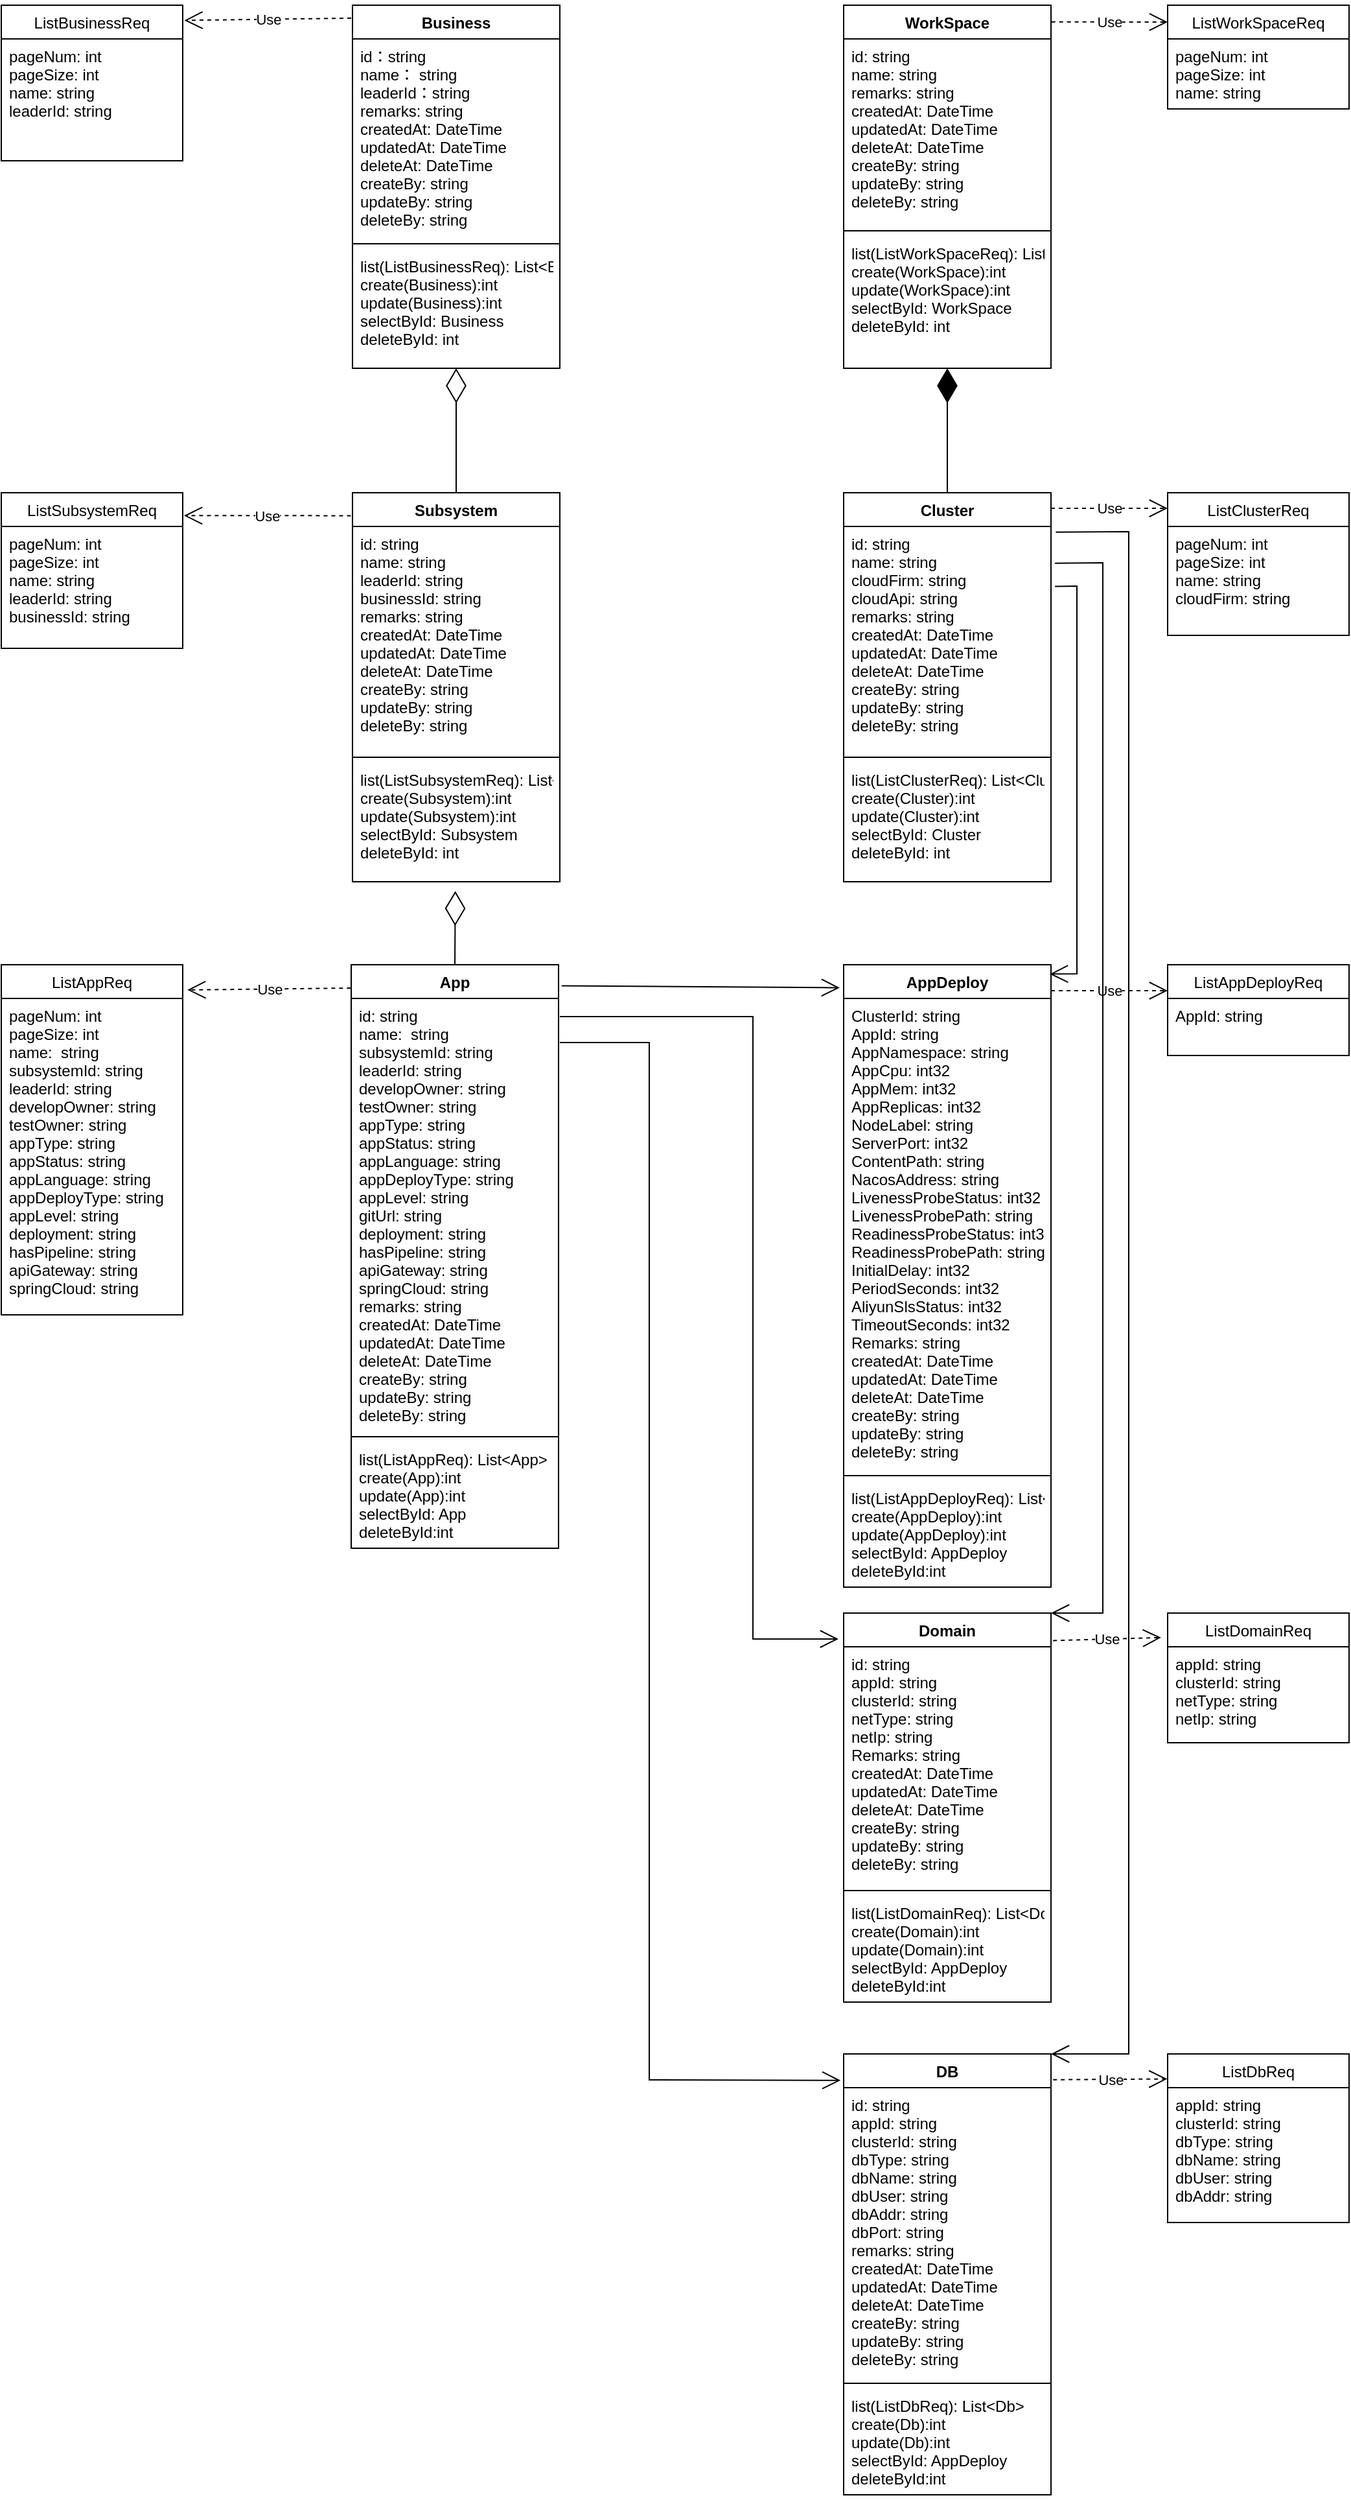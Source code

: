 <mxfile version="17.4.5" type="github">
  <diagram id="C5RBs43oDa-KdzZeNtuy" name="Page-1">
    <mxGraphModel dx="1787" dy="1677" grid="1" gridSize="10" guides="1" tooltips="1" connect="1" arrows="1" fold="1" page="1" pageScale="1" pageWidth="827" pageHeight="1169" math="0" shadow="0">
      <root>
        <mxCell id="WIyWlLk6GJQsqaUBKTNV-0" />
        <mxCell id="WIyWlLk6GJQsqaUBKTNV-1" parent="WIyWlLk6GJQsqaUBKTNV-0" />
        <mxCell id="HXfbgiixLHI54wE9NL25-12" value="Business" style="swimlane;fontStyle=1;align=center;verticalAlign=top;childLayout=stackLayout;horizontal=1;startSize=26;horizontalStack=0;resizeParent=1;resizeParentMax=0;resizeLast=0;collapsible=1;marginBottom=0;" vertex="1" parent="WIyWlLk6GJQsqaUBKTNV-1">
          <mxGeometry x="131" y="-40" width="160" height="280" as="geometry" />
        </mxCell>
        <mxCell id="HXfbgiixLHI54wE9NL25-13" value="id：string&#xa;name： string&#xa;leaderId：string&#xa;remarks: string&#xa;createdAt: DateTime&#xa;updatedAt: DateTime&#xa;deleteAt: DateTime&#xa;createBy: string&#xa;updateBy: string&#xa;deleteBy: string" style="text;strokeColor=none;fillColor=none;align=left;verticalAlign=top;spacingLeft=4;spacingRight=4;overflow=hidden;rotatable=0;points=[[0,0.5],[1,0.5]];portConstraint=eastwest;" vertex="1" parent="HXfbgiixLHI54wE9NL25-12">
          <mxGeometry y="26" width="160" height="154" as="geometry" />
        </mxCell>
        <mxCell id="HXfbgiixLHI54wE9NL25-14" value="" style="line;strokeWidth=1;fillColor=none;align=left;verticalAlign=middle;spacingTop=-1;spacingLeft=3;spacingRight=3;rotatable=0;labelPosition=right;points=[];portConstraint=eastwest;" vertex="1" parent="HXfbgiixLHI54wE9NL25-12">
          <mxGeometry y="180" width="160" height="8" as="geometry" />
        </mxCell>
        <mxCell id="HXfbgiixLHI54wE9NL25-15" value="list(ListBusinessReq): List&lt;Business&gt;&#xa;create(Business):int&#xa;update(Business):int&#xa;selectById: Business&#xa;deleteById: int" style="text;strokeColor=none;fillColor=none;align=left;verticalAlign=top;spacingLeft=4;spacingRight=4;overflow=hidden;rotatable=0;points=[[0,0.5],[1,0.5]];portConstraint=eastwest;" vertex="1" parent="HXfbgiixLHI54wE9NL25-12">
          <mxGeometry y="188" width="160" height="92" as="geometry" />
        </mxCell>
        <mxCell id="HXfbgiixLHI54wE9NL25-16" value="App" style="swimlane;fontStyle=1;align=center;verticalAlign=top;childLayout=stackLayout;horizontal=1;startSize=26;horizontalStack=0;resizeParent=1;resizeParentMax=0;resizeLast=0;collapsible=1;marginBottom=0;" vertex="1" parent="WIyWlLk6GJQsqaUBKTNV-1">
          <mxGeometry x="130" y="700" width="160" height="450" as="geometry" />
        </mxCell>
        <mxCell id="HXfbgiixLHI54wE9NL25-17" value="id: string&#xa;name:  string&#xa;subsystemId: string&#xa;leaderId: string&#xa;developOwner: string&#xa;testOwner: string&#xa;appType: string&#xa;appStatus: string&#xa;appLanguage: string&#xa;appDeployType: string&#xa;appLevel: string&#xa;gitUrl: string&#xa;deployment: string&#xa;hasPipeline: string&#xa;apiGateway: string&#xa;springCloud: string&#xa;remarks: string&#xa;createdAt: DateTime&#xa;updatedAt: DateTime&#xa;deleteAt: DateTime&#xa;createBy: string&#xa;updateBy: string&#xa;deleteBy: string" style="text;strokeColor=none;fillColor=none;align=left;verticalAlign=top;spacingLeft=4;spacingRight=4;overflow=hidden;rotatable=0;points=[[0,0.5],[1,0.5]];portConstraint=eastwest;" vertex="1" parent="HXfbgiixLHI54wE9NL25-16">
          <mxGeometry y="26" width="160" height="334" as="geometry" />
        </mxCell>
        <mxCell id="HXfbgiixLHI54wE9NL25-18" value="" style="line;strokeWidth=1;fillColor=none;align=left;verticalAlign=middle;spacingTop=-1;spacingLeft=3;spacingRight=3;rotatable=0;labelPosition=right;points=[];portConstraint=eastwest;" vertex="1" parent="HXfbgiixLHI54wE9NL25-16">
          <mxGeometry y="360" width="160" height="8" as="geometry" />
        </mxCell>
        <mxCell id="HXfbgiixLHI54wE9NL25-19" value="list(ListAppReq): List&lt;App&gt;&#xa;create(App):int&#xa;update(App):int&#xa;selectById: App&#xa;deleteById:int" style="text;strokeColor=none;fillColor=none;align=left;verticalAlign=top;spacingLeft=4;spacingRight=4;overflow=hidden;rotatable=0;points=[[0,0.5],[1,0.5]];portConstraint=eastwest;" vertex="1" parent="HXfbgiixLHI54wE9NL25-16">
          <mxGeometry y="368" width="160" height="82" as="geometry" />
        </mxCell>
        <mxCell id="HXfbgiixLHI54wE9NL25-20" value="WorkSpace" style="swimlane;fontStyle=1;align=center;verticalAlign=top;childLayout=stackLayout;horizontal=1;startSize=26;horizontalStack=0;resizeParent=1;resizeParentMax=0;resizeLast=0;collapsible=1;marginBottom=0;" vertex="1" parent="WIyWlLk6GJQsqaUBKTNV-1">
          <mxGeometry x="510" y="-40" width="160" height="280" as="geometry" />
        </mxCell>
        <mxCell id="HXfbgiixLHI54wE9NL25-21" value="id: string&#xa;name: string&#xa;remarks: string&#xa;createdAt: DateTime&#xa;updatedAt: DateTime&#xa;deleteAt: DateTime&#xa;createBy: string&#xa;updateBy: string&#xa;deleteBy: string" style="text;strokeColor=none;fillColor=none;align=left;verticalAlign=top;spacingLeft=4;spacingRight=4;overflow=hidden;rotatable=0;points=[[0,0.5],[1,0.5]];portConstraint=eastwest;" vertex="1" parent="HXfbgiixLHI54wE9NL25-20">
          <mxGeometry y="26" width="160" height="144" as="geometry" />
        </mxCell>
        <mxCell id="HXfbgiixLHI54wE9NL25-22" value="" style="line;strokeWidth=1;fillColor=none;align=left;verticalAlign=middle;spacingTop=-1;spacingLeft=3;spacingRight=3;rotatable=0;labelPosition=right;points=[];portConstraint=eastwest;" vertex="1" parent="HXfbgiixLHI54wE9NL25-20">
          <mxGeometry y="170" width="160" height="8" as="geometry" />
        </mxCell>
        <mxCell id="HXfbgiixLHI54wE9NL25-23" value="list(ListWorkSpaceReq): List&lt;WorkSpace&gt;&#xa;create(WorkSpace):int&#xa;update(WorkSpace):int&#xa;selectById: WorkSpace&#xa;deleteById: int" style="text;strokeColor=none;fillColor=none;align=left;verticalAlign=top;spacingLeft=4;spacingRight=4;overflow=hidden;rotatable=0;points=[[0,0.5],[1,0.5]];portConstraint=eastwest;" vertex="1" parent="HXfbgiixLHI54wE9NL25-20">
          <mxGeometry y="178" width="160" height="102" as="geometry" />
        </mxCell>
        <mxCell id="HXfbgiixLHI54wE9NL25-28" value="Cluster" style="swimlane;fontStyle=1;align=center;verticalAlign=top;childLayout=stackLayout;horizontal=1;startSize=26;horizontalStack=0;resizeParent=1;resizeParentMax=0;resizeLast=0;collapsible=1;marginBottom=0;" vertex="1" parent="WIyWlLk6GJQsqaUBKTNV-1">
          <mxGeometry x="510" y="336" width="160" height="300" as="geometry" />
        </mxCell>
        <mxCell id="HXfbgiixLHI54wE9NL25-29" value="id: string&#xa;name: string&#xa;cloudFirm: string&#xa;cloudApi: string&#xa;remarks: string&#xa;createdAt: DateTime&#xa;updatedAt: DateTime&#xa;deleteAt: DateTime&#xa;createBy: string&#xa;updateBy: string&#xa;deleteBy: string" style="text;strokeColor=none;fillColor=none;align=left;verticalAlign=top;spacingLeft=4;spacingRight=4;overflow=hidden;rotatable=0;points=[[0,0.5],[1,0.5]];portConstraint=eastwest;" vertex="1" parent="HXfbgiixLHI54wE9NL25-28">
          <mxGeometry y="26" width="160" height="174" as="geometry" />
        </mxCell>
        <mxCell id="HXfbgiixLHI54wE9NL25-30" value="" style="line;strokeWidth=1;fillColor=none;align=left;verticalAlign=middle;spacingTop=-1;spacingLeft=3;spacingRight=3;rotatable=0;labelPosition=right;points=[];portConstraint=eastwest;" vertex="1" parent="HXfbgiixLHI54wE9NL25-28">
          <mxGeometry y="200" width="160" height="8" as="geometry" />
        </mxCell>
        <mxCell id="HXfbgiixLHI54wE9NL25-31" value="list(ListClusterReq): List&lt;Cluster&gt;&#xa;create(Cluster):int&#xa;update(Cluster):int&#xa;selectById: Cluster&#xa;deleteById: int" style="text;strokeColor=none;fillColor=none;align=left;verticalAlign=top;spacingLeft=4;spacingRight=4;overflow=hidden;rotatable=0;points=[[0,0.5],[1,0.5]];portConstraint=eastwest;" vertex="1" parent="HXfbgiixLHI54wE9NL25-28">
          <mxGeometry y="208" width="160" height="92" as="geometry" />
        </mxCell>
        <mxCell id="HXfbgiixLHI54wE9NL25-35" value="Subsystem" style="swimlane;fontStyle=1;align=center;verticalAlign=top;childLayout=stackLayout;horizontal=1;startSize=26;horizontalStack=0;resizeParent=1;resizeParentMax=0;resizeLast=0;collapsible=1;marginBottom=0;" vertex="1" parent="WIyWlLk6GJQsqaUBKTNV-1">
          <mxGeometry x="131" y="336" width="160" height="300" as="geometry" />
        </mxCell>
        <mxCell id="HXfbgiixLHI54wE9NL25-36" value="id: string&#xa;name: string&#xa;leaderId: string&#xa;businessId: string&#xa;remarks: string&#xa;createdAt: DateTime&#xa;updatedAt: DateTime&#xa;deleteAt: DateTime&#xa;createBy: string&#xa;updateBy: string&#xa;deleteBy: string" style="text;strokeColor=none;fillColor=none;align=left;verticalAlign=top;spacingLeft=4;spacingRight=4;overflow=hidden;rotatable=0;points=[[0,0.5],[1,0.5]];portConstraint=eastwest;" vertex="1" parent="HXfbgiixLHI54wE9NL25-35">
          <mxGeometry y="26" width="160" height="174" as="geometry" />
        </mxCell>
        <mxCell id="HXfbgiixLHI54wE9NL25-37" value="" style="line;strokeWidth=1;fillColor=none;align=left;verticalAlign=middle;spacingTop=-1;spacingLeft=3;spacingRight=3;rotatable=0;labelPosition=right;points=[];portConstraint=eastwest;" vertex="1" parent="HXfbgiixLHI54wE9NL25-35">
          <mxGeometry y="200" width="160" height="8" as="geometry" />
        </mxCell>
        <mxCell id="HXfbgiixLHI54wE9NL25-38" value="list(ListSubsystemReq): List&lt;Subsystem&gt;&#xa;create(Subsystem):int&#xa;update(Subsystem):int&#xa;selectById: Subsystem&#xa;deleteById: int" style="text;strokeColor=none;fillColor=none;align=left;verticalAlign=top;spacingLeft=4;spacingRight=4;overflow=hidden;rotatable=0;points=[[0,0.5],[1,0.5]];portConstraint=eastwest;" vertex="1" parent="HXfbgiixLHI54wE9NL25-35">
          <mxGeometry y="208" width="160" height="92" as="geometry" />
        </mxCell>
        <mxCell id="HXfbgiixLHI54wE9NL25-40" value="" style="endArrow=diamondThin;endFill=0;endSize=24;html=1;rounded=0;exitX=0.5;exitY=0;exitDx=0;exitDy=0;" edge="1" parent="WIyWlLk6GJQsqaUBKTNV-1" source="HXfbgiixLHI54wE9NL25-35" target="HXfbgiixLHI54wE9NL25-15">
          <mxGeometry width="160" relative="1" as="geometry">
            <mxPoint x="320" y="170" as="sourcePoint" />
            <mxPoint x="210" y="140" as="targetPoint" />
          </mxGeometry>
        </mxCell>
        <mxCell id="HXfbgiixLHI54wE9NL25-41" value="" style="endArrow=diamondThin;endFill=0;endSize=24;html=1;rounded=0;exitX=0.5;exitY=0;exitDx=0;exitDy=0;entryX=0.496;entryY=1.077;entryDx=0;entryDy=0;entryPerimeter=0;" edge="1" parent="WIyWlLk6GJQsqaUBKTNV-1" source="HXfbgiixLHI54wE9NL25-16" target="HXfbgiixLHI54wE9NL25-38">
          <mxGeometry width="160" relative="1" as="geometry">
            <mxPoint x="320" y="270" as="sourcePoint" />
            <mxPoint x="480" y="270" as="targetPoint" />
          </mxGeometry>
        </mxCell>
        <mxCell id="HXfbgiixLHI54wE9NL25-42" value="" style="endArrow=diamondThin;endFill=1;endSize=24;html=1;rounded=0;exitX=0.5;exitY=0;exitDx=0;exitDy=0;" edge="1" parent="WIyWlLk6GJQsqaUBKTNV-1" source="HXfbgiixLHI54wE9NL25-28" target="HXfbgiixLHI54wE9NL25-23">
          <mxGeometry width="160" relative="1" as="geometry">
            <mxPoint x="320" y="290" as="sourcePoint" />
            <mxPoint x="480" y="290" as="targetPoint" />
          </mxGeometry>
        </mxCell>
        <mxCell id="HXfbgiixLHI54wE9NL25-43" value="AppDeploy" style="swimlane;fontStyle=1;align=center;verticalAlign=top;childLayout=stackLayout;horizontal=1;startSize=26;horizontalStack=0;resizeParent=1;resizeParentMax=0;resizeLast=0;collapsible=1;marginBottom=0;" vertex="1" parent="WIyWlLk6GJQsqaUBKTNV-1">
          <mxGeometry x="510" y="700" width="160" height="480" as="geometry" />
        </mxCell>
        <mxCell id="HXfbgiixLHI54wE9NL25-44" value="ClusterId: string&#xa;AppId: string&#xa;AppNamespace: string&#xa;AppCpu: int32 &#xa;AppMem: int32 &#xa;AppReplicas: int32 &#xa;NodeLabel: string&#xa;ServerPort: int32 &#xa;ContentPath: string&#xa;NacosAddress: string&#xa;LivenessProbeStatus: int32 &#xa;LivenessProbePath: string&#xa;ReadinessProbeStatus: int32 &#xa;ReadinessProbePath: string&#xa;InitialDelay: int32 &#xa;PeriodSeconds: int32 &#xa;AliyunSlsStatus: int32 &#xa;TimeoutSeconds: int32 &#xa;Remarks: string&#xa;createdAt: DateTime&#xa;updatedAt: DateTime&#xa;deleteAt: DateTime&#xa;createBy: string&#xa;updateBy: string&#xa;deleteBy: string" style="text;strokeColor=none;fillColor=none;align=left;verticalAlign=top;spacingLeft=4;spacingRight=4;overflow=hidden;rotatable=0;points=[[0,0.5],[1,0.5]];portConstraint=eastwest;" vertex="1" parent="HXfbgiixLHI54wE9NL25-43">
          <mxGeometry y="26" width="160" height="364" as="geometry" />
        </mxCell>
        <mxCell id="HXfbgiixLHI54wE9NL25-45" value="" style="line;strokeWidth=1;fillColor=none;align=left;verticalAlign=middle;spacingTop=-1;spacingLeft=3;spacingRight=3;rotatable=0;labelPosition=right;points=[];portConstraint=eastwest;" vertex="1" parent="HXfbgiixLHI54wE9NL25-43">
          <mxGeometry y="390" width="160" height="8" as="geometry" />
        </mxCell>
        <mxCell id="HXfbgiixLHI54wE9NL25-46" value="list(ListAppDeployReq): List&lt;AppDeploy&gt;&#xa;create(AppDeploy):int&#xa;update(AppDeploy):int&#xa;selectById: AppDeploy&#xa;deleteById:int" style="text;strokeColor=none;fillColor=none;align=left;verticalAlign=top;spacingLeft=4;spacingRight=4;overflow=hidden;rotatable=0;points=[[0,0.5],[1,0.5]];portConstraint=eastwest;" vertex="1" parent="HXfbgiixLHI54wE9NL25-43">
          <mxGeometry y="398" width="160" height="82" as="geometry" />
        </mxCell>
        <mxCell id="HXfbgiixLHI54wE9NL25-51" value="ListAppReq" style="swimlane;fontStyle=0;childLayout=stackLayout;horizontal=1;startSize=26;fillColor=none;horizontalStack=0;resizeParent=1;resizeParentMax=0;resizeLast=0;collapsible=1;marginBottom=0;" vertex="1" parent="WIyWlLk6GJQsqaUBKTNV-1">
          <mxGeometry x="-140" y="700" width="140" height="270" as="geometry" />
        </mxCell>
        <mxCell id="HXfbgiixLHI54wE9NL25-54" value="pageNum: int&#xa;pageSize: int&#xa;name:  string&#xa;subsystemId: string&#xa;leaderId: string&#xa;developOwner: string&#xa;testOwner: string&#xa;appType: string&#xa;appStatus: string&#xa;appLanguage: string&#xa;appDeployType: string&#xa;appLevel: string&#xa;deployment: string&#xa;hasPipeline: string&#xa;apiGateway: string&#xa;springCloud: string" style="text;strokeColor=none;fillColor=none;align=left;verticalAlign=top;spacingLeft=4;spacingRight=4;overflow=hidden;rotatable=0;points=[[0,0.5],[1,0.5]];portConstraint=eastwest;" vertex="1" parent="HXfbgiixLHI54wE9NL25-51">
          <mxGeometry y="26" width="140" height="244" as="geometry" />
        </mxCell>
        <mxCell id="HXfbgiixLHI54wE9NL25-55" value="Use" style="endArrow=open;endSize=12;dashed=1;html=1;rounded=0;entryX=1.026;entryY=0.072;entryDx=0;entryDy=0;entryPerimeter=0;exitX=-0.002;exitY=0.04;exitDx=0;exitDy=0;exitPerimeter=0;" edge="1" parent="WIyWlLk6GJQsqaUBKTNV-1" source="HXfbgiixLHI54wE9NL25-16" target="HXfbgiixLHI54wE9NL25-51">
          <mxGeometry width="160" relative="1" as="geometry">
            <mxPoint x="120" y="870" as="sourcePoint" />
            <mxPoint x="300" y="870" as="targetPoint" />
          </mxGeometry>
        </mxCell>
        <mxCell id="HXfbgiixLHI54wE9NL25-56" value="ListSubsystemReq" style="swimlane;fontStyle=0;childLayout=stackLayout;horizontal=1;startSize=26;fillColor=none;horizontalStack=0;resizeParent=1;resizeParentMax=0;resizeLast=0;collapsible=1;marginBottom=0;" vertex="1" parent="WIyWlLk6GJQsqaUBKTNV-1">
          <mxGeometry x="-140" y="336" width="140" height="120" as="geometry" />
        </mxCell>
        <mxCell id="HXfbgiixLHI54wE9NL25-57" value="pageNum: int&#xa;pageSize: int&#xa;name: string&#xa;leaderId: string&#xa;businessId: string" style="text;strokeColor=none;fillColor=none;align=left;verticalAlign=top;spacingLeft=4;spacingRight=4;overflow=hidden;rotatable=0;points=[[0,0.5],[1,0.5]];portConstraint=eastwest;" vertex="1" parent="HXfbgiixLHI54wE9NL25-56">
          <mxGeometry y="26" width="140" height="94" as="geometry" />
        </mxCell>
        <mxCell id="HXfbgiixLHI54wE9NL25-60" value="Use" style="endArrow=open;endSize=12;dashed=1;html=1;rounded=0;exitX=-0.008;exitY=0.059;exitDx=0;exitDy=0;exitPerimeter=0;entryX=1.007;entryY=0.147;entryDx=0;entryDy=0;entryPerimeter=0;" edge="1" parent="WIyWlLk6GJQsqaUBKTNV-1" source="HXfbgiixLHI54wE9NL25-35" target="HXfbgiixLHI54wE9NL25-56">
          <mxGeometry width="160" relative="1" as="geometry">
            <mxPoint x="140" y="410" as="sourcePoint" />
            <mxPoint x="300" y="410" as="targetPoint" />
          </mxGeometry>
        </mxCell>
        <mxCell id="HXfbgiixLHI54wE9NL25-61" value="ListBusinessReq" style="swimlane;fontStyle=0;childLayout=stackLayout;horizontal=1;startSize=26;fillColor=none;horizontalStack=0;resizeParent=1;resizeParentMax=0;resizeLast=0;collapsible=1;marginBottom=0;" vertex="1" parent="WIyWlLk6GJQsqaUBKTNV-1">
          <mxGeometry x="-140" y="-40" width="140" height="120" as="geometry" />
        </mxCell>
        <mxCell id="HXfbgiixLHI54wE9NL25-62" value="pageNum: int&#xa;pageSize: int&#xa;name: string&#xa;leaderId: string" style="text;strokeColor=none;fillColor=none;align=left;verticalAlign=top;spacingLeft=4;spacingRight=4;overflow=hidden;rotatable=0;points=[[0,0.5],[1,0.5]];portConstraint=eastwest;" vertex="1" parent="HXfbgiixLHI54wE9NL25-61">
          <mxGeometry y="26" width="140" height="94" as="geometry" />
        </mxCell>
        <mxCell id="HXfbgiixLHI54wE9NL25-63" value="Use" style="endArrow=open;endSize=12;dashed=1;html=1;rounded=0;exitX=-0.008;exitY=0.059;exitDx=0;exitDy=0;exitPerimeter=0;entryX=1.007;entryY=0.147;entryDx=0;entryDy=0;entryPerimeter=0;" edge="1" parent="WIyWlLk6GJQsqaUBKTNV-1">
          <mxGeometry width="160" relative="1" as="geometry">
            <mxPoint x="130.0" y="-30.0" as="sourcePoint" />
            <mxPoint x="1.26" y="-28.29" as="targetPoint" />
          </mxGeometry>
        </mxCell>
        <mxCell id="HXfbgiixLHI54wE9NL25-64" value="ListWorkSpaceReq" style="swimlane;fontStyle=0;childLayout=stackLayout;horizontal=1;startSize=26;fillColor=none;horizontalStack=0;resizeParent=1;resizeParentMax=0;resizeLast=0;collapsible=1;marginBottom=0;" vertex="1" parent="WIyWlLk6GJQsqaUBKTNV-1">
          <mxGeometry x="760" y="-40" width="140" height="80" as="geometry" />
        </mxCell>
        <mxCell id="HXfbgiixLHI54wE9NL25-68" value="Use" style="endArrow=open;endSize=12;dashed=1;html=1;rounded=0;exitX=1.002;exitY=0.046;exitDx=0;exitDy=0;exitPerimeter=0;" edge="1" parent="HXfbgiixLHI54wE9NL25-64" source="HXfbgiixLHI54wE9NL25-20">
          <mxGeometry width="160" relative="1" as="geometry">
            <mxPoint x="-90" y="12.5" as="sourcePoint" />
            <mxPoint y="13" as="targetPoint" />
          </mxGeometry>
        </mxCell>
        <mxCell id="HXfbgiixLHI54wE9NL25-65" value="pageNum: int&#xa;pageSize: int&#xa;name: string" style="text;strokeColor=none;fillColor=none;align=left;verticalAlign=top;spacingLeft=4;spacingRight=4;overflow=hidden;rotatable=0;points=[[0,0.5],[1,0.5]];portConstraint=eastwest;" vertex="1" parent="HXfbgiixLHI54wE9NL25-64">
          <mxGeometry y="26" width="140" height="54" as="geometry" />
        </mxCell>
        <mxCell id="HXfbgiixLHI54wE9NL25-69" value="ListClusterReq" style="swimlane;fontStyle=0;childLayout=stackLayout;horizontal=1;startSize=26;fillColor=none;horizontalStack=0;resizeParent=1;resizeParentMax=0;resizeLast=0;collapsible=1;marginBottom=0;" vertex="1" parent="WIyWlLk6GJQsqaUBKTNV-1">
          <mxGeometry x="760" y="336" width="140" height="110" as="geometry" />
        </mxCell>
        <mxCell id="HXfbgiixLHI54wE9NL25-73" value="Use" style="endArrow=open;endSize=12;dashed=1;html=1;rounded=0;" edge="1" parent="HXfbgiixLHI54wE9NL25-69">
          <mxGeometry width="160" relative="1" as="geometry">
            <mxPoint x="-90" y="12" as="sourcePoint" />
            <mxPoint y="12" as="targetPoint" />
          </mxGeometry>
        </mxCell>
        <mxCell id="HXfbgiixLHI54wE9NL25-70" value="pageNum: int&#xa;pageSize: int&#xa;name: string&#xa;cloudFirm: string" style="text;strokeColor=none;fillColor=none;align=left;verticalAlign=top;spacingLeft=4;spacingRight=4;overflow=hidden;rotatable=0;points=[[0,0.5],[1,0.5]];portConstraint=eastwest;" vertex="1" parent="HXfbgiixLHI54wE9NL25-69">
          <mxGeometry y="26" width="140" height="84" as="geometry" />
        </mxCell>
        <mxCell id="HXfbgiixLHI54wE9NL25-74" value="ListAppDeployReq" style="swimlane;fontStyle=0;childLayout=stackLayout;horizontal=1;startSize=26;fillColor=none;horizontalStack=0;resizeParent=1;resizeParentMax=0;resizeLast=0;collapsible=1;marginBottom=0;" vertex="1" parent="WIyWlLk6GJQsqaUBKTNV-1">
          <mxGeometry x="760" y="700" width="140" height="70" as="geometry" />
        </mxCell>
        <mxCell id="HXfbgiixLHI54wE9NL25-76" value="AppId: string" style="text;strokeColor=none;fillColor=none;align=left;verticalAlign=top;spacingLeft=4;spacingRight=4;overflow=hidden;rotatable=0;points=[[0,0.5],[1,0.5]];portConstraint=eastwest;" vertex="1" parent="HXfbgiixLHI54wE9NL25-74">
          <mxGeometry y="26" width="140" height="44" as="geometry" />
        </mxCell>
        <mxCell id="HXfbgiixLHI54wE9NL25-79" value="Use" style="endArrow=open;endSize=12;dashed=1;html=1;rounded=0;" edge="1" parent="WIyWlLk6GJQsqaUBKTNV-1">
          <mxGeometry width="160" relative="1" as="geometry">
            <mxPoint x="670" y="720" as="sourcePoint" />
            <mxPoint x="760" y="720" as="targetPoint" />
          </mxGeometry>
        </mxCell>
        <mxCell id="HXfbgiixLHI54wE9NL25-81" value="DB" style="swimlane;fontStyle=1;align=center;verticalAlign=top;childLayout=stackLayout;horizontal=1;startSize=26;horizontalStack=0;resizeParent=1;resizeParentMax=0;resizeLast=0;collapsible=1;marginBottom=0;" vertex="1" parent="WIyWlLk6GJQsqaUBKTNV-1">
          <mxGeometry x="510" y="1540" width="160" height="340" as="geometry" />
        </mxCell>
        <mxCell id="HXfbgiixLHI54wE9NL25-82" value="id: string&#xa;appId: string&#xa;clusterId: string&#xa;dbType: string&#xa;dbName: string&#xa;dbUser: string&#xa;dbAddr: string&#xa;dbPort: string&#xa;remarks: string&#xa;createdAt: DateTime&#xa;updatedAt: DateTime&#xa;deleteAt: DateTime&#xa;createBy: string&#xa;updateBy: string&#xa;deleteBy: string" style="text;strokeColor=none;fillColor=none;align=left;verticalAlign=top;spacingLeft=4;spacingRight=4;overflow=hidden;rotatable=0;points=[[0,0.5],[1,0.5]];portConstraint=eastwest;" vertex="1" parent="HXfbgiixLHI54wE9NL25-81">
          <mxGeometry y="26" width="160" height="224" as="geometry" />
        </mxCell>
        <mxCell id="HXfbgiixLHI54wE9NL25-83" value="" style="line;strokeWidth=1;fillColor=none;align=left;verticalAlign=middle;spacingTop=-1;spacingLeft=3;spacingRight=3;rotatable=0;labelPosition=right;points=[];portConstraint=eastwest;" vertex="1" parent="HXfbgiixLHI54wE9NL25-81">
          <mxGeometry y="250" width="160" height="8" as="geometry" />
        </mxCell>
        <mxCell id="HXfbgiixLHI54wE9NL25-84" value="list(ListDbReq): List&lt;Db&gt;&#xa;create(Db):int&#xa;update(Db):int&#xa;selectById: AppDeploy&#xa;deleteById:int" style="text;strokeColor=none;fillColor=none;align=left;verticalAlign=top;spacingLeft=4;spacingRight=4;overflow=hidden;rotatable=0;points=[[0,0.5],[1,0.5]];portConstraint=eastwest;" vertex="1" parent="HXfbgiixLHI54wE9NL25-81">
          <mxGeometry y="258" width="160" height="82" as="geometry" />
        </mxCell>
        <mxCell id="HXfbgiixLHI54wE9NL25-85" value="Domain" style="swimlane;fontStyle=1;align=center;verticalAlign=top;childLayout=stackLayout;horizontal=1;startSize=26;horizontalStack=0;resizeParent=1;resizeParentMax=0;resizeLast=0;collapsible=1;marginBottom=0;" vertex="1" parent="WIyWlLk6GJQsqaUBKTNV-1">
          <mxGeometry x="510" y="1200" width="160" height="300" as="geometry" />
        </mxCell>
        <mxCell id="HXfbgiixLHI54wE9NL25-86" value="id: string&#xa;appId: string&#xa;clusterId: string&#xa;netType: string&#xa;netIp: string&#xa;Remarks: string&#xa;createdAt: DateTime&#xa;updatedAt: DateTime&#xa;deleteAt: DateTime&#xa;createBy: string&#xa;updateBy: string&#xa;deleteBy: string" style="text;strokeColor=none;fillColor=none;align=left;verticalAlign=top;spacingLeft=4;spacingRight=4;overflow=hidden;rotatable=0;points=[[0,0.5],[1,0.5]];portConstraint=eastwest;" vertex="1" parent="HXfbgiixLHI54wE9NL25-85">
          <mxGeometry y="26" width="160" height="184" as="geometry" />
        </mxCell>
        <mxCell id="HXfbgiixLHI54wE9NL25-87" value="" style="line;strokeWidth=1;fillColor=none;align=left;verticalAlign=middle;spacingTop=-1;spacingLeft=3;spacingRight=3;rotatable=0;labelPosition=right;points=[];portConstraint=eastwest;" vertex="1" parent="HXfbgiixLHI54wE9NL25-85">
          <mxGeometry y="210" width="160" height="8" as="geometry" />
        </mxCell>
        <mxCell id="HXfbgiixLHI54wE9NL25-88" value="list(ListDomainReq): List&lt;Domain&gt;&#xa;create(Domain):int&#xa;update(Domain):int&#xa;selectById: AppDeploy&#xa;deleteById:int" style="text;strokeColor=none;fillColor=none;align=left;verticalAlign=top;spacingLeft=4;spacingRight=4;overflow=hidden;rotatable=0;points=[[0,0.5],[1,0.5]];portConstraint=eastwest;" vertex="1" parent="HXfbgiixLHI54wE9NL25-85">
          <mxGeometry y="218" width="160" height="82" as="geometry" />
        </mxCell>
        <mxCell id="HXfbgiixLHI54wE9NL25-90" value="" style="endArrow=open;endFill=1;endSize=12;html=1;rounded=0;exitX=1.015;exitY=0.036;exitDx=0;exitDy=0;exitPerimeter=0;entryX=-0.019;entryY=0.037;entryDx=0;entryDy=0;entryPerimeter=0;" edge="1" parent="WIyWlLk6GJQsqaUBKTNV-1" source="HXfbgiixLHI54wE9NL25-16" target="HXfbgiixLHI54wE9NL25-43">
          <mxGeometry width="160" relative="1" as="geometry">
            <mxPoint x="521.64" y="980.48" as="sourcePoint" />
            <mxPoint x="305.0" y="980.0" as="targetPoint" />
          </mxGeometry>
        </mxCell>
        <mxCell id="HXfbgiixLHI54wE9NL25-91" value="" style="endArrow=open;endFill=1;endSize=12;html=1;rounded=0;exitX=1.015;exitY=0.036;exitDx=0;exitDy=0;exitPerimeter=0;" edge="1" parent="WIyWlLk6GJQsqaUBKTNV-1">
          <mxGeometry width="160" relative="1" as="geometry">
            <mxPoint x="291.0" y="740.0" as="sourcePoint" />
            <mxPoint x="506" y="1220" as="targetPoint" />
            <Array as="points">
              <mxPoint x="440" y="740" />
              <mxPoint x="440" y="1220" />
            </Array>
          </mxGeometry>
        </mxCell>
        <mxCell id="HXfbgiixLHI54wE9NL25-92" value="" style="endArrow=open;endFill=1;endSize=12;html=1;rounded=0;exitX=1.015;exitY=0.036;exitDx=0;exitDy=0;exitPerimeter=0;entryX=-0.015;entryY=0.06;entryDx=0;entryDy=0;entryPerimeter=0;" edge="1" parent="WIyWlLk6GJQsqaUBKTNV-1" target="HXfbgiixLHI54wE9NL25-81">
          <mxGeometry width="160" relative="1" as="geometry">
            <mxPoint x="291.0" y="760.0" as="sourcePoint" />
            <mxPoint x="500" y="1400" as="targetPoint" />
            <Array as="points">
              <mxPoint x="360" y="760" />
              <mxPoint x="360" y="1560" />
            </Array>
          </mxGeometry>
        </mxCell>
        <mxCell id="HXfbgiixLHI54wE9NL25-93" value="ListDomainReq" style="swimlane;fontStyle=0;childLayout=stackLayout;horizontal=1;startSize=26;fillColor=none;horizontalStack=0;resizeParent=1;resizeParentMax=0;resizeLast=0;collapsible=1;marginBottom=0;" vertex="1" parent="WIyWlLk6GJQsqaUBKTNV-1">
          <mxGeometry x="760" y="1200" width="140" height="100" as="geometry" />
        </mxCell>
        <mxCell id="HXfbgiixLHI54wE9NL25-94" value="appId: string&#xa;clusterId: string&#xa;netType: string&#xa;netIp: string" style="text;strokeColor=none;fillColor=none;align=left;verticalAlign=top;spacingLeft=4;spacingRight=4;overflow=hidden;rotatable=0;points=[[0,0.5],[1,0.5]];portConstraint=eastwest;" vertex="1" parent="HXfbgiixLHI54wE9NL25-93">
          <mxGeometry y="26" width="140" height="74" as="geometry" />
        </mxCell>
        <mxCell id="HXfbgiixLHI54wE9NL25-97" value="Use" style="endArrow=open;endSize=12;dashed=1;html=1;rounded=0;exitX=1.01;exitY=0.034;exitDx=0;exitDy=0;exitPerimeter=0;entryX=-0.036;entryY=0.079;entryDx=0;entryDy=0;entryPerimeter=0;" edge="1" parent="WIyWlLk6GJQsqaUBKTNV-1">
          <mxGeometry width="160" relative="1" as="geometry">
            <mxPoint x="671.6" y="1221.2" as="sourcePoint" />
            <mxPoint x="754.96" y="1218.9" as="targetPoint" />
          </mxGeometry>
        </mxCell>
        <mxCell id="HXfbgiixLHI54wE9NL25-98" value="ListDbReq" style="swimlane;fontStyle=0;childLayout=stackLayout;horizontal=1;startSize=26;fillColor=none;horizontalStack=0;resizeParent=1;resizeParentMax=0;resizeLast=0;collapsible=1;marginBottom=0;" vertex="1" parent="WIyWlLk6GJQsqaUBKTNV-1">
          <mxGeometry x="760" y="1540" width="140" height="130" as="geometry" />
        </mxCell>
        <mxCell id="HXfbgiixLHI54wE9NL25-99" value="appId: string&#xa;clusterId: string&#xa;dbType: string&#xa;dbName: string&#xa;dbUser: string&#xa;dbAddr: string" style="text;strokeColor=none;fillColor=none;align=left;verticalAlign=top;spacingLeft=4;spacingRight=4;overflow=hidden;rotatable=0;points=[[0,0.5],[1,0.5]];portConstraint=eastwest;" vertex="1" parent="HXfbgiixLHI54wE9NL25-98">
          <mxGeometry y="26" width="140" height="104" as="geometry" />
        </mxCell>
        <mxCell id="HXfbgiixLHI54wE9NL25-100" value="Use" style="endArrow=open;endSize=12;dashed=1;html=1;rounded=0;exitX=1.01;exitY=0.032;exitDx=0;exitDy=0;exitPerimeter=0;entryX=-0.002;entryY=0.079;entryDx=0;entryDy=0;entryPerimeter=0;" edge="1" parent="WIyWlLk6GJQsqaUBKTNV-1">
          <mxGeometry width="160" relative="1" as="geometry">
            <mxPoint x="671.6" y="1559.88" as="sourcePoint" />
            <mxPoint x="759.72" y="1559.27" as="targetPoint" />
          </mxGeometry>
        </mxCell>
        <mxCell id="HXfbgiixLHI54wE9NL25-101" value="" style="endArrow=open;endFill=1;endSize=12;html=1;rounded=0;exitX=1.019;exitY=0.163;exitDx=0;exitDy=0;exitPerimeter=0;" edge="1" parent="WIyWlLk6GJQsqaUBKTNV-1" source="HXfbgiixLHI54wE9NL25-29">
          <mxGeometry width="160" relative="1" as="geometry">
            <mxPoint x="700.0" y="540.0" as="sourcePoint" />
            <mxPoint x="670" y="1200" as="targetPoint" />
            <Array as="points">
              <mxPoint x="710" y="390" />
              <mxPoint x="710" y="1200" />
            </Array>
          </mxGeometry>
        </mxCell>
        <mxCell id="HXfbgiixLHI54wE9NL25-102" value="" style="endArrow=open;endFill=1;endSize=12;html=1;rounded=0;exitX=1.019;exitY=0.266;exitDx=0;exitDy=0;exitPerimeter=0;entryX=0.994;entryY=0.015;entryDx=0;entryDy=0;entryPerimeter=0;" edge="1" parent="WIyWlLk6GJQsqaUBKTNV-1" source="HXfbgiixLHI54wE9NL25-29" target="HXfbgiixLHI54wE9NL25-43">
          <mxGeometry width="160" relative="1" as="geometry">
            <mxPoint x="710" y="550" as="sourcePoint" />
            <mxPoint x="670" y="700" as="targetPoint" />
            <Array as="points">
              <mxPoint x="690" y="408" />
              <mxPoint x="690" y="707" />
            </Array>
          </mxGeometry>
        </mxCell>
        <mxCell id="HXfbgiixLHI54wE9NL25-103" value="" style="endArrow=open;endFill=1;endSize=12;html=1;rounded=0;exitX=1.023;exitY=0.025;exitDx=0;exitDy=0;exitPerimeter=0;entryX=1;entryY=0;entryDx=0;entryDy=0;" edge="1" parent="WIyWlLk6GJQsqaUBKTNV-1" source="HXfbgiixLHI54wE9NL25-29" target="HXfbgiixLHI54wE9NL25-81">
          <mxGeometry width="160" relative="1" as="geometry">
            <mxPoint x="720" y="560" as="sourcePoint" />
            <mxPoint x="674" y="1540" as="targetPoint" />
            <Array as="points">
              <mxPoint x="730" y="366" />
              <mxPoint x="730" y="1540" />
            </Array>
          </mxGeometry>
        </mxCell>
      </root>
    </mxGraphModel>
  </diagram>
</mxfile>
